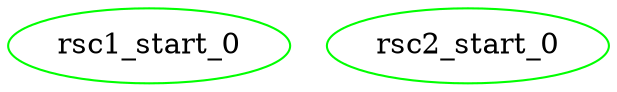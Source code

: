 digraph "g" {
	size = "30,30"
"rsc1_start_0" [ tooltip="node2" color="green" fontcolor="black" ]
"rsc2_start_0" [ tooltip="node2" color="green" fontcolor="black" ]
}
